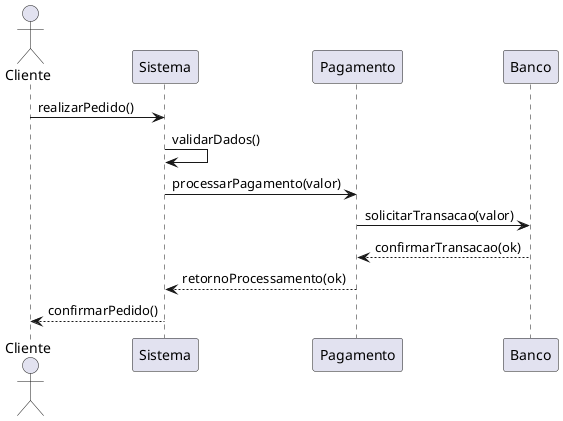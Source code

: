 @startuml
actor Cliente
participant "Sistema" as Sistema
participant "Pagamento" as Pagamento
participant "Banco" as Banco

Cliente -> Sistema : realizarPedido()
Sistema -> Sistema : validarDados()
Sistema -> Pagamento : processarPagamento(valor)
Pagamento -> Banco : solicitarTransacao(valor)
Banco --> Pagamento : confirmarTransacao(ok)
Pagamento --> Sistema : retornoProcessamento(ok)
Sistema --> Cliente : confirmarPedido()
@enduml